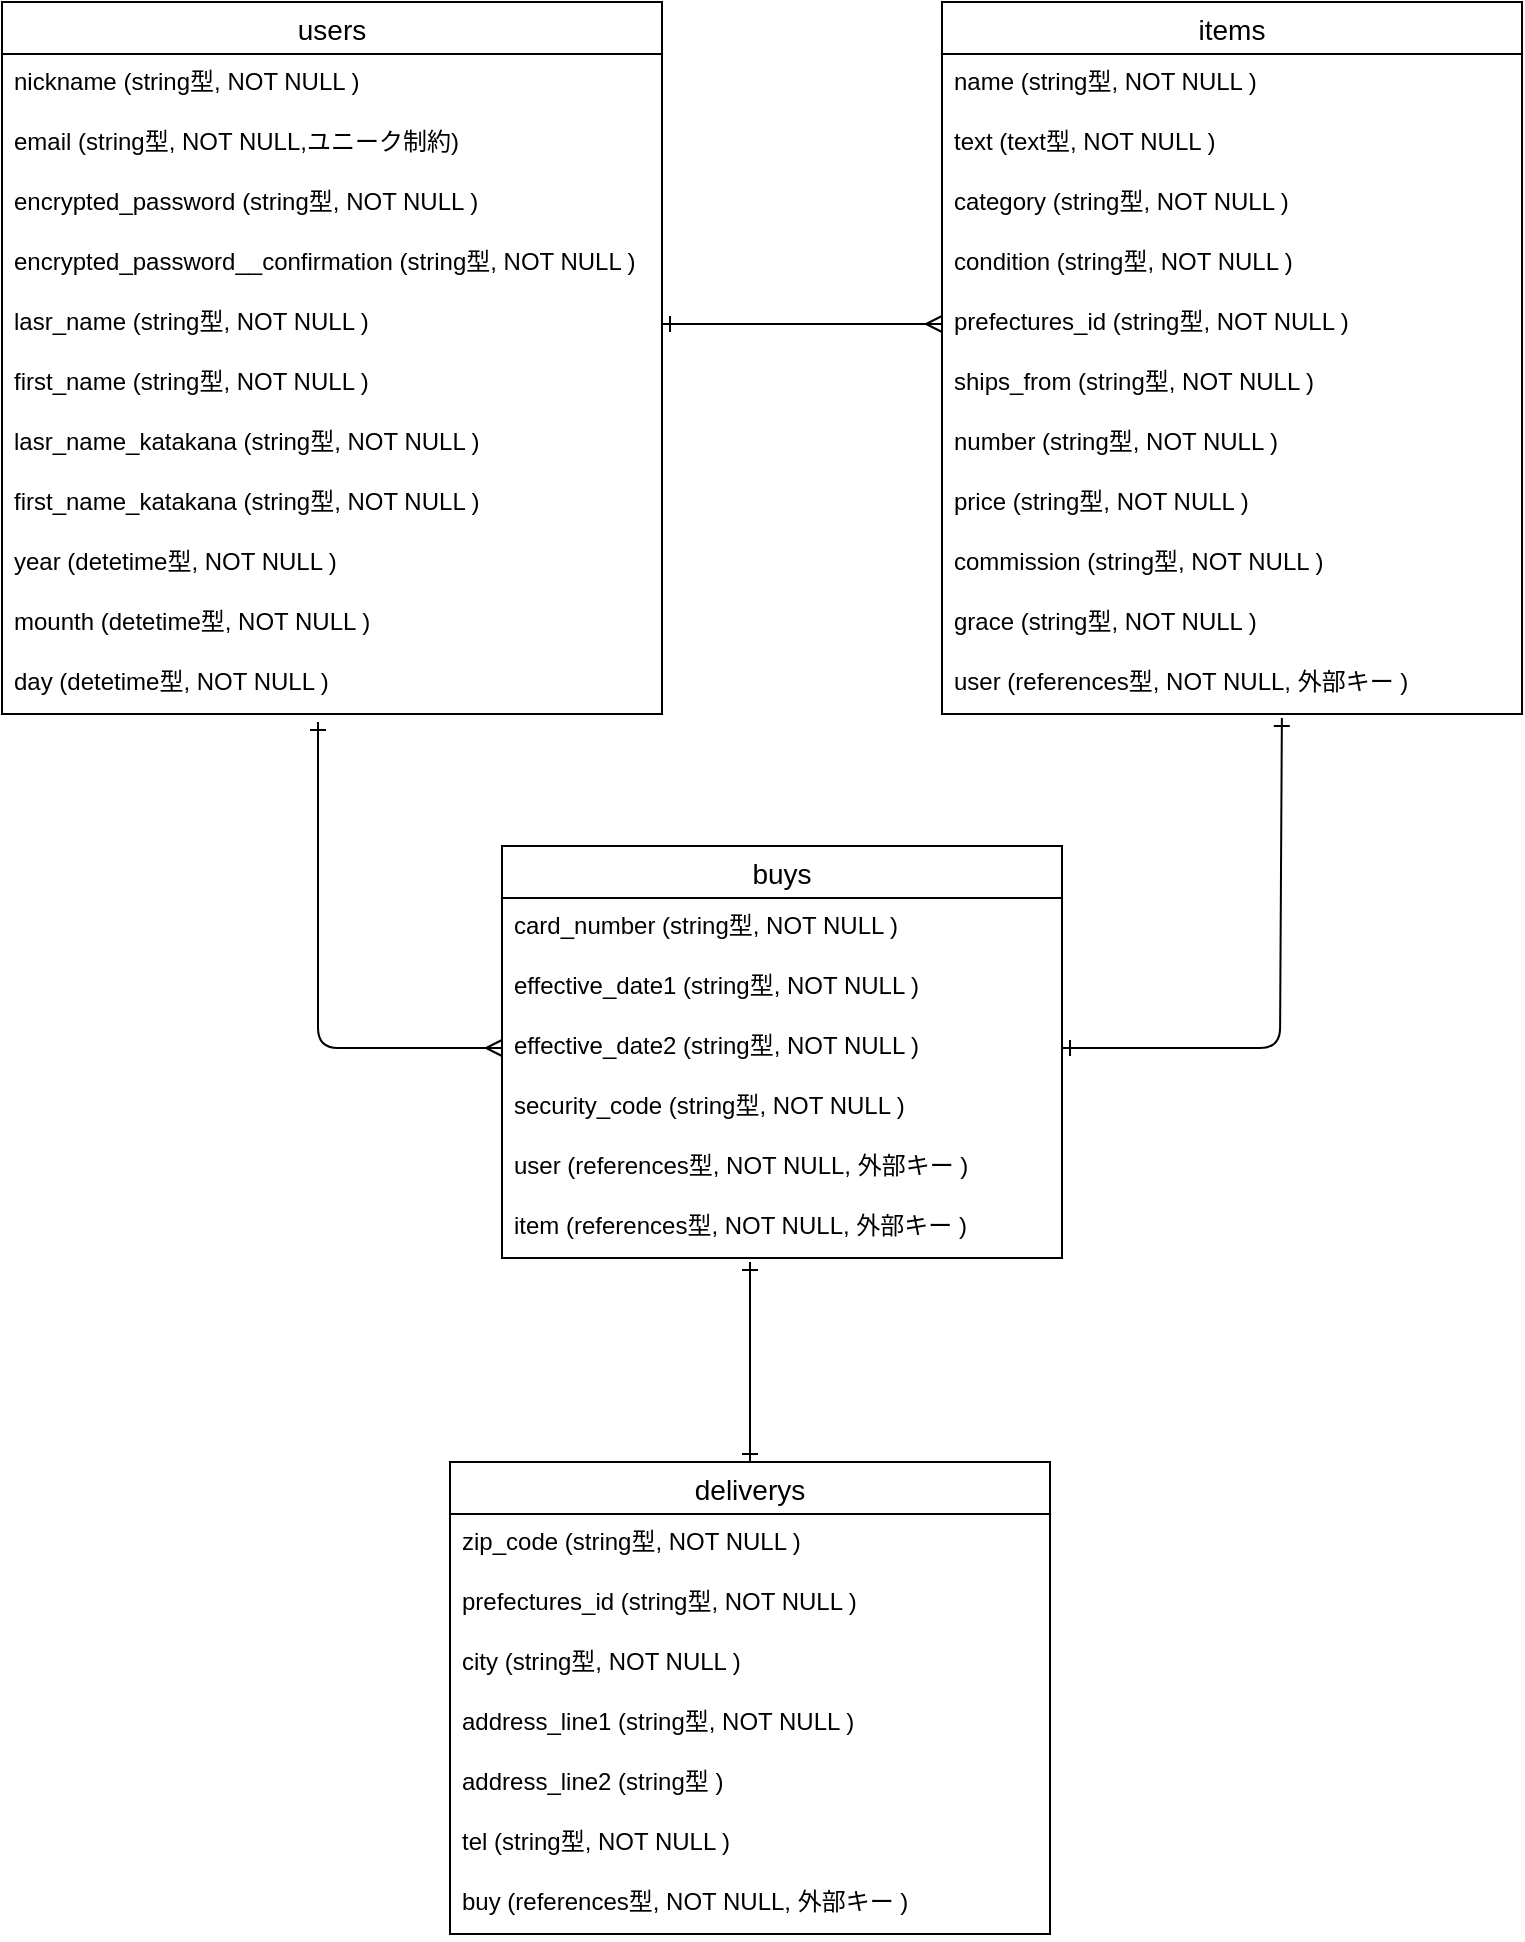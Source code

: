 <mxfile>
    <diagram id="fKChlmmufolCjj_GGuWx" name="ページ1">
        <mxGraphModel dx="678" dy="680" grid="1" gridSize="10" guides="1" tooltips="1" connect="1" arrows="1" fold="1" page="1" pageScale="1" pageWidth="827" pageHeight="1169" math="0" shadow="0">
            <root>
                <mxCell id="0"/>
                <mxCell id="1" parent="0"/>
                <mxCell id="7" value="users" style="swimlane;fontStyle=0;childLayout=stackLayout;horizontal=1;startSize=26;horizontalStack=0;resizeParent=1;resizeParentMax=0;resizeLast=0;collapsible=1;marginBottom=0;align=center;fontSize=14;spacing=2;" parent="1" vertex="1">
                    <mxGeometry x="40" y="60" width="330" height="356" as="geometry"/>
                </mxCell>
                <mxCell id="11" value="nickname (string型, NOT NULL )" style="text;strokeColor=none;fillColor=none;spacingLeft=4;spacingRight=4;overflow=hidden;rotatable=0;points=[[0,0.5],[1,0.5]];portConstraint=eastwest;fontSize=12;" parent="7" vertex="1">
                    <mxGeometry y="26" width="330" height="30" as="geometry"/>
                </mxCell>
                <mxCell id="8" value="email (string型, NOT NULL,ユニーク制約)" style="text;strokeColor=none;fillColor=none;spacingLeft=4;spacingRight=4;overflow=hidden;rotatable=0;points=[[0,0.5],[1,0.5]];portConstraint=eastwest;fontSize=12;" parent="7" vertex="1">
                    <mxGeometry y="56" width="330" height="30" as="geometry"/>
                </mxCell>
                <mxCell id="9" value="encrypted_password (string型, NOT NULL )" style="text;strokeColor=none;fillColor=none;spacingLeft=4;spacingRight=4;overflow=hidden;rotatable=0;points=[[0,0.5],[1,0.5]];portConstraint=eastwest;fontSize=12;" parent="7" vertex="1">
                    <mxGeometry y="86" width="330" height="30" as="geometry"/>
                </mxCell>
                <mxCell id="67" value="encrypted_password__confirmation (string型, NOT NULL )" style="text;strokeColor=none;fillColor=none;spacingLeft=4;spacingRight=4;overflow=hidden;rotatable=0;points=[[0,0.5],[1,0.5]];portConstraint=eastwest;fontSize=12;" vertex="1" parent="7">
                    <mxGeometry y="116" width="330" height="30" as="geometry"/>
                </mxCell>
                <mxCell id="19" value="lasr_name (string型, NOT NULL )" style="text;strokeColor=none;fillColor=none;spacingLeft=4;spacingRight=4;overflow=hidden;rotatable=0;points=[[0,0.5],[1,0.5]];portConstraint=eastwest;fontSize=12;" parent="7" vertex="1">
                    <mxGeometry y="146" width="330" height="30" as="geometry"/>
                </mxCell>
                <mxCell id="64" value="first_name (string型, NOT NULL )" style="text;strokeColor=none;fillColor=none;spacingLeft=4;spacingRight=4;overflow=hidden;rotatable=0;points=[[0,0.5],[1,0.5]];portConstraint=eastwest;fontSize=12;" vertex="1" parent="7">
                    <mxGeometry y="176" width="330" height="30" as="geometry"/>
                </mxCell>
                <mxCell id="63" value="lasr_name_katakana (string型, NOT NULL )" style="text;strokeColor=none;fillColor=none;spacingLeft=4;spacingRight=4;overflow=hidden;rotatable=0;points=[[0,0.5],[1,0.5]];portConstraint=eastwest;fontSize=12;" vertex="1" parent="7">
                    <mxGeometry y="206" width="330" height="30" as="geometry"/>
                </mxCell>
                <mxCell id="20" value="first_name_katakana (string型, NOT NULL )" style="text;strokeColor=none;fillColor=none;spacingLeft=4;spacingRight=4;overflow=hidden;rotatable=0;points=[[0,0.5],[1,0.5]];portConstraint=eastwest;fontSize=12;" parent="7" vertex="1">
                    <mxGeometry y="236" width="330" height="30" as="geometry"/>
                </mxCell>
                <mxCell id="21" value="year (detetime型, NOT NULL )" style="text;strokeColor=none;fillColor=none;spacingLeft=4;spacingRight=4;overflow=hidden;rotatable=0;points=[[0,0.5],[1,0.5]];portConstraint=eastwest;fontSize=12;" parent="7" vertex="1">
                    <mxGeometry y="266" width="330" height="30" as="geometry"/>
                </mxCell>
                <mxCell id="66" value="mounth (detetime型, NOT NULL )" style="text;strokeColor=none;fillColor=none;spacingLeft=4;spacingRight=4;overflow=hidden;rotatable=0;points=[[0,0.5],[1,0.5]];portConstraint=eastwest;fontSize=12;" vertex="1" parent="7">
                    <mxGeometry y="296" width="330" height="30" as="geometry"/>
                </mxCell>
                <mxCell id="65" value="day (detetime型, NOT NULL )" style="text;strokeColor=none;fillColor=none;spacingLeft=4;spacingRight=4;overflow=hidden;rotatable=0;points=[[0,0.5],[1,0.5]];portConstraint=eastwest;fontSize=12;" vertex="1" parent="7">
                    <mxGeometry y="326" width="330" height="30" as="geometry"/>
                </mxCell>
                <mxCell id="22" value="items" style="swimlane;fontStyle=0;childLayout=stackLayout;horizontal=1;startSize=26;horizontalStack=0;resizeParent=1;resizeParentMax=0;resizeLast=0;collapsible=1;marginBottom=0;align=center;fontSize=14;" parent="1" vertex="1">
                    <mxGeometry x="510" y="60" width="290" height="356" as="geometry"/>
                </mxCell>
                <mxCell id="24" value="name (string型, NOT NULL )" style="text;strokeColor=none;fillColor=none;spacingLeft=4;spacingRight=4;overflow=hidden;rotatable=0;points=[[0,0.5],[1,0.5]];portConstraint=eastwest;fontSize=12;" parent="22" vertex="1">
                    <mxGeometry y="26" width="290" height="30" as="geometry"/>
                </mxCell>
                <mxCell id="25" value="text (text型, NOT NULL )" style="text;strokeColor=none;fillColor=none;spacingLeft=4;spacingRight=4;overflow=hidden;rotatable=0;points=[[0,0.5],[1,0.5]];portConstraint=eastwest;fontSize=12;" parent="22" vertex="1">
                    <mxGeometry y="56" width="290" height="30" as="geometry"/>
                </mxCell>
                <mxCell id="26" value="category (string型, NOT NULL )" style="text;strokeColor=none;fillColor=none;spacingLeft=4;spacingRight=4;overflow=hidden;rotatable=0;points=[[0,0.5],[1,0.5]];portConstraint=eastwest;fontSize=12;" parent="22" vertex="1">
                    <mxGeometry y="86" width="290" height="30" as="geometry"/>
                </mxCell>
                <mxCell id="27" value="condition (string型, NOT NULL )" style="text;strokeColor=none;fillColor=none;spacingLeft=4;spacingRight=4;overflow=hidden;rotatable=0;points=[[0,0.5],[1,0.5]];portConstraint=eastwest;fontSize=12;" parent="22" vertex="1">
                    <mxGeometry y="116" width="290" height="30" as="geometry"/>
                </mxCell>
                <mxCell id="28" value="prefectures_id (string型, NOT NULL )" style="text;strokeColor=none;fillColor=none;spacingLeft=4;spacingRight=4;overflow=hidden;rotatable=0;points=[[0,0.5],[1,0.5]];portConstraint=eastwest;fontSize=12;" parent="22" vertex="1">
                    <mxGeometry y="146" width="290" height="30" as="geometry"/>
                </mxCell>
                <mxCell id="29" value="ships_from (string型, NOT NULL )" style="text;strokeColor=none;fillColor=none;spacingLeft=4;spacingRight=4;overflow=hidden;rotatable=0;points=[[0,0.5],[1,0.5]];portConstraint=eastwest;fontSize=12;" parent="22" vertex="1">
                    <mxGeometry y="176" width="290" height="30" as="geometry"/>
                </mxCell>
                <mxCell id="30" value="number (string型, NOT NULL )" style="text;strokeColor=none;fillColor=none;spacingLeft=4;spacingRight=4;overflow=hidden;rotatable=0;points=[[0,0.5],[1,0.5]];portConstraint=eastwest;fontSize=12;" parent="22" vertex="1">
                    <mxGeometry y="206" width="290" height="30" as="geometry"/>
                </mxCell>
                <mxCell id="31" value="price (string型, NOT NULL )" style="text;strokeColor=none;fillColor=none;spacingLeft=4;spacingRight=4;overflow=hidden;rotatable=0;points=[[0,0.5],[1,0.5]];portConstraint=eastwest;fontSize=12;" parent="22" vertex="1">
                    <mxGeometry y="236" width="290" height="30" as="geometry"/>
                </mxCell>
                <mxCell id="32" value="commission (string型, NOT NULL )" style="text;strokeColor=none;fillColor=none;spacingLeft=4;spacingRight=4;overflow=hidden;rotatable=0;points=[[0,0.5],[1,0.5]];portConstraint=eastwest;fontSize=12;" parent="22" vertex="1">
                    <mxGeometry y="266" width="290" height="30" as="geometry"/>
                </mxCell>
                <mxCell id="33" value="grace (string型, NOT NULL )" style="text;strokeColor=none;fillColor=none;spacingLeft=4;spacingRight=4;overflow=hidden;rotatable=0;points=[[0,0.5],[1,0.5]];portConstraint=eastwest;fontSize=12;" parent="22" vertex="1">
                    <mxGeometry y="296" width="290" height="30" as="geometry"/>
                </mxCell>
                <mxCell id="48" value="user (references型, NOT NULL, 外部キー )" style="text;strokeColor=none;fillColor=none;spacingLeft=4;spacingRight=4;overflow=hidden;rotatable=0;points=[[0,0.5],[1,0.5]];portConstraint=eastwest;fontSize=12;" parent="22" vertex="1">
                    <mxGeometry y="326" width="290" height="30" as="geometry"/>
                </mxCell>
                <mxCell id="34" value="buys" style="swimlane;fontStyle=0;childLayout=stackLayout;horizontal=1;startSize=26;horizontalStack=0;resizeParent=1;resizeParentMax=0;resizeLast=0;collapsible=1;marginBottom=0;align=center;fontSize=14;" parent="1" vertex="1">
                    <mxGeometry x="290" y="482" width="280" height="206" as="geometry"/>
                </mxCell>
                <mxCell id="35" value="card_number (string型, NOT NULL )" style="text;strokeColor=none;fillColor=none;spacingLeft=4;spacingRight=4;overflow=hidden;rotatable=0;points=[[0,0.5],[1,0.5]];portConstraint=eastwest;fontSize=12;" parent="34" vertex="1">
                    <mxGeometry y="26" width="280" height="30" as="geometry"/>
                </mxCell>
                <mxCell id="36" value="effective_date1 (string型, NOT NULL )" style="text;strokeColor=none;fillColor=none;spacingLeft=4;spacingRight=4;overflow=hidden;rotatable=0;points=[[0,0.5],[1,0.5]];portConstraint=eastwest;fontSize=12;" parent="34" vertex="1">
                    <mxGeometry y="56" width="280" height="30" as="geometry"/>
                </mxCell>
                <mxCell id="49" value="effective_date2 (string型, NOT NULL )" style="text;strokeColor=none;fillColor=none;spacingLeft=4;spacingRight=4;overflow=hidden;rotatable=0;points=[[0,0.5],[1,0.5]];portConstraint=eastwest;fontSize=12;" parent="34" vertex="1">
                    <mxGeometry y="86" width="280" height="30" as="geometry"/>
                </mxCell>
                <mxCell id="37" value="security_code (string型, NOT NULL )" style="text;strokeColor=none;fillColor=none;spacingLeft=4;spacingRight=4;overflow=hidden;rotatable=0;points=[[0,0.5],[1,0.5]];portConstraint=eastwest;fontSize=12;" parent="34" vertex="1">
                    <mxGeometry y="116" width="280" height="30" as="geometry"/>
                </mxCell>
                <mxCell id="50" value="user (references型, NOT NULL, 外部キー )" style="text;strokeColor=none;fillColor=none;spacingLeft=4;spacingRight=4;overflow=hidden;rotatable=0;points=[[0,0.5],[1,0.5]];portConstraint=eastwest;fontSize=12;" parent="34" vertex="1">
                    <mxGeometry y="146" width="280" height="30" as="geometry"/>
                </mxCell>
                <mxCell id="52" value="item (references型, NOT NULL, 外部キー )" style="text;strokeColor=none;fillColor=none;spacingLeft=4;spacingRight=4;overflow=hidden;rotatable=0;points=[[0,0.5],[1,0.5]];portConstraint=eastwest;fontSize=12;" parent="34" vertex="1">
                    <mxGeometry y="176" width="280" height="30" as="geometry"/>
                </mxCell>
                <mxCell id="38" value="deliverys" style="swimlane;fontStyle=0;childLayout=stackLayout;horizontal=1;startSize=26;horizontalStack=0;resizeParent=1;resizeParentMax=0;resizeLast=0;collapsible=1;marginBottom=0;align=center;fontSize=14;" parent="1" vertex="1">
                    <mxGeometry x="264" y="790" width="300" height="236" as="geometry"/>
                </mxCell>
                <mxCell id="39" value="zip_code (string型, NOT NULL )" style="text;strokeColor=none;fillColor=none;spacingLeft=4;spacingRight=4;overflow=hidden;rotatable=0;points=[[0,0.5],[1,0.5]];portConstraint=eastwest;fontSize=12;" parent="38" vertex="1">
                    <mxGeometry y="26" width="300" height="30" as="geometry"/>
                </mxCell>
                <mxCell id="40" value="prefectures_id (string型, NOT NULL )" style="text;strokeColor=none;fillColor=none;spacingLeft=4;spacingRight=4;overflow=hidden;rotatable=0;points=[[0,0.5],[1,0.5]];portConstraint=eastwest;fontSize=12;" parent="38" vertex="1">
                    <mxGeometry y="56" width="300" height="30" as="geometry"/>
                </mxCell>
                <mxCell id="41" value="city (string型, NOT NULL )" style="text;strokeColor=none;fillColor=none;spacingLeft=4;spacingRight=4;overflow=hidden;rotatable=0;points=[[0,0.5],[1,0.5]];portConstraint=eastwest;fontSize=12;" parent="38" vertex="1">
                    <mxGeometry y="86" width="300" height="30" as="geometry"/>
                </mxCell>
                <mxCell id="42" value="address_line1 (string型, NOT NULL )" style="text;strokeColor=none;fillColor=none;spacingLeft=4;spacingRight=4;overflow=hidden;rotatable=0;points=[[0,0.5],[1,0.5]];portConstraint=eastwest;fontSize=12;" parent="38" vertex="1">
                    <mxGeometry y="116" width="300" height="30" as="geometry"/>
                </mxCell>
                <mxCell id="43" value="address_line2 (string型 )" style="text;strokeColor=none;fillColor=none;spacingLeft=4;spacingRight=4;overflow=hidden;rotatable=0;points=[[0,0.5],[1,0.5]];portConstraint=eastwest;fontSize=12;" parent="38" vertex="1">
                    <mxGeometry y="146" width="300" height="30" as="geometry"/>
                </mxCell>
                <mxCell id="44" value="tel (string型, NOT NULL )" style="text;strokeColor=none;fillColor=none;spacingLeft=4;spacingRight=4;overflow=hidden;rotatable=0;points=[[0,0.5],[1,0.5]];portConstraint=eastwest;fontSize=12;" parent="38" vertex="1">
                    <mxGeometry y="176" width="300" height="30" as="geometry"/>
                </mxCell>
                <mxCell id="59" value="buy (references型, NOT NULL, 外部キー )" style="text;strokeColor=none;fillColor=none;spacingLeft=4;spacingRight=4;overflow=hidden;rotatable=0;points=[[0,0.5],[1,0.5]];portConstraint=eastwest;fontSize=12;" parent="38" vertex="1">
                    <mxGeometry y="206" width="300" height="30" as="geometry"/>
                </mxCell>
                <mxCell id="47" style="edgeStyle=none;jumpSize=12;html=1;entryX=0;entryY=0.5;entryDx=0;entryDy=0;endArrow=ERmany;endFill=0;endSize=6;exitX=1;exitY=0.5;exitDx=0;exitDy=0;startArrow=ERone;startFill=0;" parent="1" source="19" target="28" edge="1">
                    <mxGeometry relative="1" as="geometry">
                        <mxPoint x="380" y="231" as="sourcePoint"/>
                    </mxGeometry>
                </mxCell>
                <mxCell id="54" style="edgeStyle=none;jumpSize=12;html=1;exitX=1;exitY=0.5;exitDx=0;exitDy=0;endArrow=ERone;endFill=0;endSize=6;startArrow=ERone;startFill=0;entryX=0.586;entryY=1.067;entryDx=0;entryDy=0;entryPerimeter=0;" parent="1" source="49" target="48" edge="1">
                    <mxGeometry relative="1" as="geometry">
                        <mxPoint x="679" y="420" as="targetPoint"/>
                        <Array as="points">
                            <mxPoint x="679" y="583"/>
                        </Array>
                    </mxGeometry>
                </mxCell>
                <mxCell id="60" style="edgeStyle=none;jumpSize=12;html=1;entryX=0.5;entryY=0;entryDx=0;entryDy=0;startArrow=ERone;startFill=0;endArrow=ERone;endFill=0;endSize=6;" parent="1" target="38" edge="1">
                    <mxGeometry relative="1" as="geometry">
                        <mxPoint x="414" y="690" as="sourcePoint"/>
                    </mxGeometry>
                </mxCell>
                <mxCell id="62" style="edgeStyle=none;jumpSize=12;html=1;entryX=0;entryY=0.5;entryDx=0;entryDy=0;startArrow=ERone;startFill=0;endArrow=ERmany;endFill=0;endSize=6;" parent="1" target="49" edge="1">
                    <mxGeometry relative="1" as="geometry">
                        <Array as="points">
                            <mxPoint x="198" y="583"/>
                        </Array>
                        <mxPoint x="198" y="420" as="sourcePoint"/>
                    </mxGeometry>
                </mxCell>
            </root>
        </mxGraphModel>
    </diagram>
</mxfile>